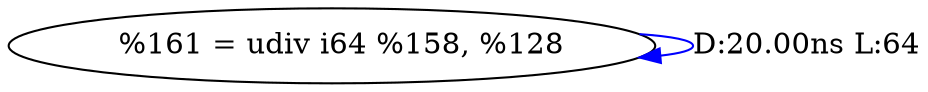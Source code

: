 digraph {
Node0x28fff60[label="  %161 = udiv i64 %158, %128"];
Node0x28fff60 -> Node0x28fff60[label="D:20.00ns L:64",color=blue];
}
